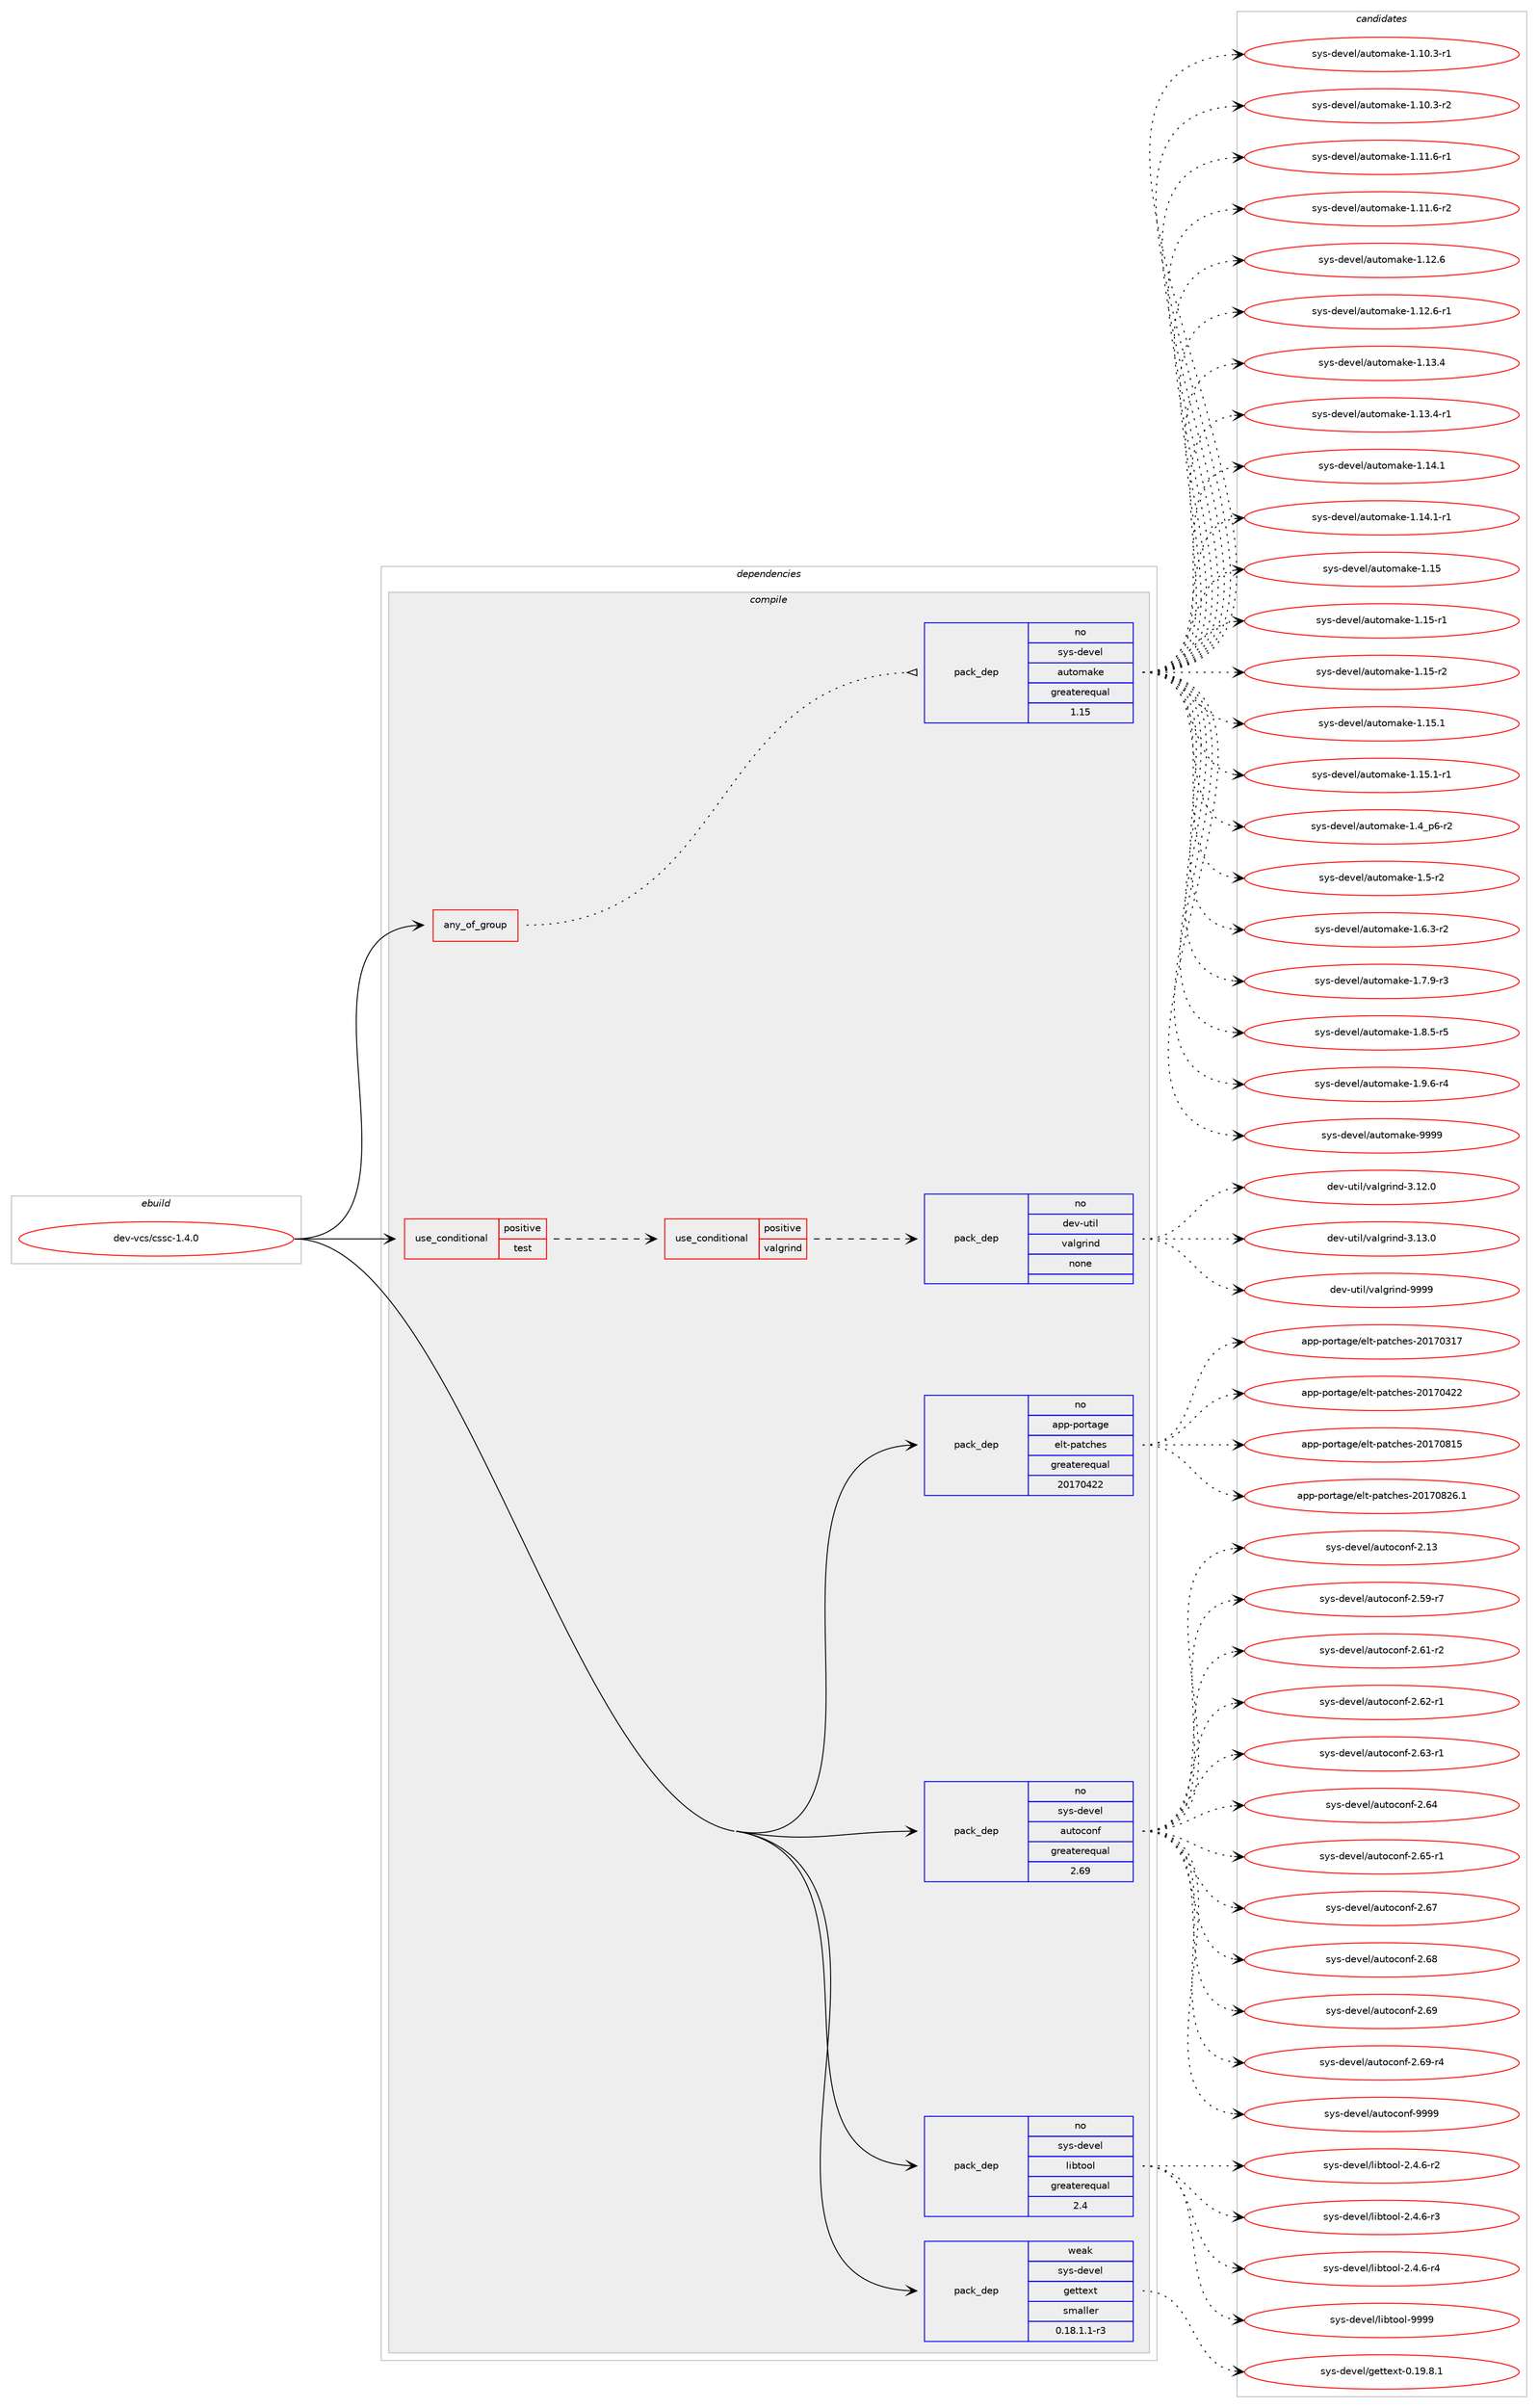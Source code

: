 digraph prolog {

# *************
# Graph options
# *************

newrank=true;
concentrate=true;
compound=true;
graph [rankdir=LR,fontname=Helvetica,fontsize=10,ranksep=1.5];#, ranksep=2.5, nodesep=0.2];
edge  [arrowhead=vee];
node  [fontname=Helvetica,fontsize=10];

# **********
# The ebuild
# **********

subgraph cluster_leftcol {
color=gray;
rank=same;
label=<<i>ebuild</i>>;
id [label="dev-vcs/cssc-1.4.0", color=red, width=4, href="../dev-vcs/cssc-1.4.0.svg"];
}

# ****************
# The dependencies
# ****************

subgraph cluster_midcol {
color=gray;
label=<<i>dependencies</i>>;
subgraph cluster_compile {
fillcolor="#eeeeee";
style=filled;
label=<<i>compile</i>>;
subgraph any4262 {
dependency289585 [label=<<TABLE BORDER="0" CELLBORDER="1" CELLSPACING="0" CELLPADDING="4"><TR><TD CELLPADDING="10">any_of_group</TD></TR></TABLE>>, shape=none, color=red];subgraph pack206315 {
dependency289586 [label=<<TABLE BORDER="0" CELLBORDER="1" CELLSPACING="0" CELLPADDING="4" WIDTH="220"><TR><TD ROWSPAN="6" CELLPADDING="30">pack_dep</TD></TR><TR><TD WIDTH="110">no</TD></TR><TR><TD>sys-devel</TD></TR><TR><TD>automake</TD></TR><TR><TD>greaterequal</TD></TR><TR><TD>1.15</TD></TR></TABLE>>, shape=none, color=blue];
}
dependency289585:e -> dependency289586:w [weight=20,style="dotted",arrowhead="oinv"];
}
id:e -> dependency289585:w [weight=20,style="solid",arrowhead="vee"];
subgraph cond78956 {
dependency289587 [label=<<TABLE BORDER="0" CELLBORDER="1" CELLSPACING="0" CELLPADDING="4"><TR><TD ROWSPAN="3" CELLPADDING="10">use_conditional</TD></TR><TR><TD>positive</TD></TR><TR><TD>test</TD></TR></TABLE>>, shape=none, color=red];
subgraph cond78957 {
dependency289588 [label=<<TABLE BORDER="0" CELLBORDER="1" CELLSPACING="0" CELLPADDING="4"><TR><TD ROWSPAN="3" CELLPADDING="10">use_conditional</TD></TR><TR><TD>positive</TD></TR><TR><TD>valgrind</TD></TR></TABLE>>, shape=none, color=red];
subgraph pack206316 {
dependency289589 [label=<<TABLE BORDER="0" CELLBORDER="1" CELLSPACING="0" CELLPADDING="4" WIDTH="220"><TR><TD ROWSPAN="6" CELLPADDING="30">pack_dep</TD></TR><TR><TD WIDTH="110">no</TD></TR><TR><TD>dev-util</TD></TR><TR><TD>valgrind</TD></TR><TR><TD>none</TD></TR><TR><TD></TD></TR></TABLE>>, shape=none, color=blue];
}
dependency289588:e -> dependency289589:w [weight=20,style="dashed",arrowhead="vee"];
}
dependency289587:e -> dependency289588:w [weight=20,style="dashed",arrowhead="vee"];
}
id:e -> dependency289587:w [weight=20,style="solid",arrowhead="vee"];
subgraph pack206317 {
dependency289590 [label=<<TABLE BORDER="0" CELLBORDER="1" CELLSPACING="0" CELLPADDING="4" WIDTH="220"><TR><TD ROWSPAN="6" CELLPADDING="30">pack_dep</TD></TR><TR><TD WIDTH="110">no</TD></TR><TR><TD>app-portage</TD></TR><TR><TD>elt-patches</TD></TR><TR><TD>greaterequal</TD></TR><TR><TD>20170422</TD></TR></TABLE>>, shape=none, color=blue];
}
id:e -> dependency289590:w [weight=20,style="solid",arrowhead="vee"];
subgraph pack206318 {
dependency289591 [label=<<TABLE BORDER="0" CELLBORDER="1" CELLSPACING="0" CELLPADDING="4" WIDTH="220"><TR><TD ROWSPAN="6" CELLPADDING="30">pack_dep</TD></TR><TR><TD WIDTH="110">no</TD></TR><TR><TD>sys-devel</TD></TR><TR><TD>autoconf</TD></TR><TR><TD>greaterequal</TD></TR><TR><TD>2.69</TD></TR></TABLE>>, shape=none, color=blue];
}
id:e -> dependency289591:w [weight=20,style="solid",arrowhead="vee"];
subgraph pack206319 {
dependency289592 [label=<<TABLE BORDER="0" CELLBORDER="1" CELLSPACING="0" CELLPADDING="4" WIDTH="220"><TR><TD ROWSPAN="6" CELLPADDING="30">pack_dep</TD></TR><TR><TD WIDTH="110">no</TD></TR><TR><TD>sys-devel</TD></TR><TR><TD>libtool</TD></TR><TR><TD>greaterequal</TD></TR><TR><TD>2.4</TD></TR></TABLE>>, shape=none, color=blue];
}
id:e -> dependency289592:w [weight=20,style="solid",arrowhead="vee"];
subgraph pack206320 {
dependency289593 [label=<<TABLE BORDER="0" CELLBORDER="1" CELLSPACING="0" CELLPADDING="4" WIDTH="220"><TR><TD ROWSPAN="6" CELLPADDING="30">pack_dep</TD></TR><TR><TD WIDTH="110">weak</TD></TR><TR><TD>sys-devel</TD></TR><TR><TD>gettext</TD></TR><TR><TD>smaller</TD></TR><TR><TD>0.18.1.1-r3</TD></TR></TABLE>>, shape=none, color=blue];
}
id:e -> dependency289593:w [weight=20,style="solid",arrowhead="vee"];
}
subgraph cluster_compileandrun {
fillcolor="#eeeeee";
style=filled;
label=<<i>compile and run</i>>;
}
subgraph cluster_run {
fillcolor="#eeeeee";
style=filled;
label=<<i>run</i>>;
}
}

# **************
# The candidates
# **************

subgraph cluster_choices {
rank=same;
color=gray;
label=<<i>candidates</i>>;

subgraph choice206315 {
color=black;
nodesep=1;
choice11512111545100101118101108479711711611110997107101454946494846514511449 [label="sys-devel/automake-1.10.3-r1", color=red, width=4,href="../sys-devel/automake-1.10.3-r1.svg"];
choice11512111545100101118101108479711711611110997107101454946494846514511450 [label="sys-devel/automake-1.10.3-r2", color=red, width=4,href="../sys-devel/automake-1.10.3-r2.svg"];
choice11512111545100101118101108479711711611110997107101454946494946544511449 [label="sys-devel/automake-1.11.6-r1", color=red, width=4,href="../sys-devel/automake-1.11.6-r1.svg"];
choice11512111545100101118101108479711711611110997107101454946494946544511450 [label="sys-devel/automake-1.11.6-r2", color=red, width=4,href="../sys-devel/automake-1.11.6-r2.svg"];
choice1151211154510010111810110847971171161111099710710145494649504654 [label="sys-devel/automake-1.12.6", color=red, width=4,href="../sys-devel/automake-1.12.6.svg"];
choice11512111545100101118101108479711711611110997107101454946495046544511449 [label="sys-devel/automake-1.12.6-r1", color=red, width=4,href="../sys-devel/automake-1.12.6-r1.svg"];
choice1151211154510010111810110847971171161111099710710145494649514652 [label="sys-devel/automake-1.13.4", color=red, width=4,href="../sys-devel/automake-1.13.4.svg"];
choice11512111545100101118101108479711711611110997107101454946495146524511449 [label="sys-devel/automake-1.13.4-r1", color=red, width=4,href="../sys-devel/automake-1.13.4-r1.svg"];
choice1151211154510010111810110847971171161111099710710145494649524649 [label="sys-devel/automake-1.14.1", color=red, width=4,href="../sys-devel/automake-1.14.1.svg"];
choice11512111545100101118101108479711711611110997107101454946495246494511449 [label="sys-devel/automake-1.14.1-r1", color=red, width=4,href="../sys-devel/automake-1.14.1-r1.svg"];
choice115121115451001011181011084797117116111109971071014549464953 [label="sys-devel/automake-1.15", color=red, width=4,href="../sys-devel/automake-1.15.svg"];
choice1151211154510010111810110847971171161111099710710145494649534511449 [label="sys-devel/automake-1.15-r1", color=red, width=4,href="../sys-devel/automake-1.15-r1.svg"];
choice1151211154510010111810110847971171161111099710710145494649534511450 [label="sys-devel/automake-1.15-r2", color=red, width=4,href="../sys-devel/automake-1.15-r2.svg"];
choice1151211154510010111810110847971171161111099710710145494649534649 [label="sys-devel/automake-1.15.1", color=red, width=4,href="../sys-devel/automake-1.15.1.svg"];
choice11512111545100101118101108479711711611110997107101454946495346494511449 [label="sys-devel/automake-1.15.1-r1", color=red, width=4,href="../sys-devel/automake-1.15.1-r1.svg"];
choice115121115451001011181011084797117116111109971071014549465295112544511450 [label="sys-devel/automake-1.4_p6-r2", color=red, width=4,href="../sys-devel/automake-1.4_p6-r2.svg"];
choice11512111545100101118101108479711711611110997107101454946534511450 [label="sys-devel/automake-1.5-r2", color=red, width=4,href="../sys-devel/automake-1.5-r2.svg"];
choice115121115451001011181011084797117116111109971071014549465446514511450 [label="sys-devel/automake-1.6.3-r2", color=red, width=4,href="../sys-devel/automake-1.6.3-r2.svg"];
choice115121115451001011181011084797117116111109971071014549465546574511451 [label="sys-devel/automake-1.7.9-r3", color=red, width=4,href="../sys-devel/automake-1.7.9-r3.svg"];
choice115121115451001011181011084797117116111109971071014549465646534511453 [label="sys-devel/automake-1.8.5-r5", color=red, width=4,href="../sys-devel/automake-1.8.5-r5.svg"];
choice115121115451001011181011084797117116111109971071014549465746544511452 [label="sys-devel/automake-1.9.6-r4", color=red, width=4,href="../sys-devel/automake-1.9.6-r4.svg"];
choice115121115451001011181011084797117116111109971071014557575757 [label="sys-devel/automake-9999", color=red, width=4,href="../sys-devel/automake-9999.svg"];
dependency289586:e -> choice11512111545100101118101108479711711611110997107101454946494846514511449:w [style=dotted,weight="100"];
dependency289586:e -> choice11512111545100101118101108479711711611110997107101454946494846514511450:w [style=dotted,weight="100"];
dependency289586:e -> choice11512111545100101118101108479711711611110997107101454946494946544511449:w [style=dotted,weight="100"];
dependency289586:e -> choice11512111545100101118101108479711711611110997107101454946494946544511450:w [style=dotted,weight="100"];
dependency289586:e -> choice1151211154510010111810110847971171161111099710710145494649504654:w [style=dotted,weight="100"];
dependency289586:e -> choice11512111545100101118101108479711711611110997107101454946495046544511449:w [style=dotted,weight="100"];
dependency289586:e -> choice1151211154510010111810110847971171161111099710710145494649514652:w [style=dotted,weight="100"];
dependency289586:e -> choice11512111545100101118101108479711711611110997107101454946495146524511449:w [style=dotted,weight="100"];
dependency289586:e -> choice1151211154510010111810110847971171161111099710710145494649524649:w [style=dotted,weight="100"];
dependency289586:e -> choice11512111545100101118101108479711711611110997107101454946495246494511449:w [style=dotted,weight="100"];
dependency289586:e -> choice115121115451001011181011084797117116111109971071014549464953:w [style=dotted,weight="100"];
dependency289586:e -> choice1151211154510010111810110847971171161111099710710145494649534511449:w [style=dotted,weight="100"];
dependency289586:e -> choice1151211154510010111810110847971171161111099710710145494649534511450:w [style=dotted,weight="100"];
dependency289586:e -> choice1151211154510010111810110847971171161111099710710145494649534649:w [style=dotted,weight="100"];
dependency289586:e -> choice11512111545100101118101108479711711611110997107101454946495346494511449:w [style=dotted,weight="100"];
dependency289586:e -> choice115121115451001011181011084797117116111109971071014549465295112544511450:w [style=dotted,weight="100"];
dependency289586:e -> choice11512111545100101118101108479711711611110997107101454946534511450:w [style=dotted,weight="100"];
dependency289586:e -> choice115121115451001011181011084797117116111109971071014549465446514511450:w [style=dotted,weight="100"];
dependency289586:e -> choice115121115451001011181011084797117116111109971071014549465546574511451:w [style=dotted,weight="100"];
dependency289586:e -> choice115121115451001011181011084797117116111109971071014549465646534511453:w [style=dotted,weight="100"];
dependency289586:e -> choice115121115451001011181011084797117116111109971071014549465746544511452:w [style=dotted,weight="100"];
dependency289586:e -> choice115121115451001011181011084797117116111109971071014557575757:w [style=dotted,weight="100"];
}
subgraph choice206316 {
color=black;
nodesep=1;
choice10010111845117116105108471189710810311410511010045514649504648 [label="dev-util/valgrind-3.12.0", color=red, width=4,href="../dev-util/valgrind-3.12.0.svg"];
choice10010111845117116105108471189710810311410511010045514649514648 [label="dev-util/valgrind-3.13.0", color=red, width=4,href="../dev-util/valgrind-3.13.0.svg"];
choice1001011184511711610510847118971081031141051101004557575757 [label="dev-util/valgrind-9999", color=red, width=4,href="../dev-util/valgrind-9999.svg"];
dependency289589:e -> choice10010111845117116105108471189710810311410511010045514649504648:w [style=dotted,weight="100"];
dependency289589:e -> choice10010111845117116105108471189710810311410511010045514649514648:w [style=dotted,weight="100"];
dependency289589:e -> choice1001011184511711610510847118971081031141051101004557575757:w [style=dotted,weight="100"];
}
subgraph choice206317 {
color=black;
nodesep=1;
choice97112112451121111141169710310147101108116451129711699104101115455048495548514955 [label="app-portage/elt-patches-20170317", color=red, width=4,href="../app-portage/elt-patches-20170317.svg"];
choice97112112451121111141169710310147101108116451129711699104101115455048495548525050 [label="app-portage/elt-patches-20170422", color=red, width=4,href="../app-portage/elt-patches-20170422.svg"];
choice97112112451121111141169710310147101108116451129711699104101115455048495548564953 [label="app-portage/elt-patches-20170815", color=red, width=4,href="../app-portage/elt-patches-20170815.svg"];
choice971121124511211111411697103101471011081164511297116991041011154550484955485650544649 [label="app-portage/elt-patches-20170826.1", color=red, width=4,href="../app-portage/elt-patches-20170826.1.svg"];
dependency289590:e -> choice97112112451121111141169710310147101108116451129711699104101115455048495548514955:w [style=dotted,weight="100"];
dependency289590:e -> choice97112112451121111141169710310147101108116451129711699104101115455048495548525050:w [style=dotted,weight="100"];
dependency289590:e -> choice97112112451121111141169710310147101108116451129711699104101115455048495548564953:w [style=dotted,weight="100"];
dependency289590:e -> choice971121124511211111411697103101471011081164511297116991041011154550484955485650544649:w [style=dotted,weight="100"];
}
subgraph choice206318 {
color=black;
nodesep=1;
choice115121115451001011181011084797117116111991111101024550464951 [label="sys-devel/autoconf-2.13", color=red, width=4,href="../sys-devel/autoconf-2.13.svg"];
choice1151211154510010111810110847971171161119911111010245504653574511455 [label="sys-devel/autoconf-2.59-r7", color=red, width=4,href="../sys-devel/autoconf-2.59-r7.svg"];
choice1151211154510010111810110847971171161119911111010245504654494511450 [label="sys-devel/autoconf-2.61-r2", color=red, width=4,href="../sys-devel/autoconf-2.61-r2.svg"];
choice1151211154510010111810110847971171161119911111010245504654504511449 [label="sys-devel/autoconf-2.62-r1", color=red, width=4,href="../sys-devel/autoconf-2.62-r1.svg"];
choice1151211154510010111810110847971171161119911111010245504654514511449 [label="sys-devel/autoconf-2.63-r1", color=red, width=4,href="../sys-devel/autoconf-2.63-r1.svg"];
choice115121115451001011181011084797117116111991111101024550465452 [label="sys-devel/autoconf-2.64", color=red, width=4,href="../sys-devel/autoconf-2.64.svg"];
choice1151211154510010111810110847971171161119911111010245504654534511449 [label="sys-devel/autoconf-2.65-r1", color=red, width=4,href="../sys-devel/autoconf-2.65-r1.svg"];
choice115121115451001011181011084797117116111991111101024550465455 [label="sys-devel/autoconf-2.67", color=red, width=4,href="../sys-devel/autoconf-2.67.svg"];
choice115121115451001011181011084797117116111991111101024550465456 [label="sys-devel/autoconf-2.68", color=red, width=4,href="../sys-devel/autoconf-2.68.svg"];
choice115121115451001011181011084797117116111991111101024550465457 [label="sys-devel/autoconf-2.69", color=red, width=4,href="../sys-devel/autoconf-2.69.svg"];
choice1151211154510010111810110847971171161119911111010245504654574511452 [label="sys-devel/autoconf-2.69-r4", color=red, width=4,href="../sys-devel/autoconf-2.69-r4.svg"];
choice115121115451001011181011084797117116111991111101024557575757 [label="sys-devel/autoconf-9999", color=red, width=4,href="../sys-devel/autoconf-9999.svg"];
dependency289591:e -> choice115121115451001011181011084797117116111991111101024550464951:w [style=dotted,weight="100"];
dependency289591:e -> choice1151211154510010111810110847971171161119911111010245504653574511455:w [style=dotted,weight="100"];
dependency289591:e -> choice1151211154510010111810110847971171161119911111010245504654494511450:w [style=dotted,weight="100"];
dependency289591:e -> choice1151211154510010111810110847971171161119911111010245504654504511449:w [style=dotted,weight="100"];
dependency289591:e -> choice1151211154510010111810110847971171161119911111010245504654514511449:w [style=dotted,weight="100"];
dependency289591:e -> choice115121115451001011181011084797117116111991111101024550465452:w [style=dotted,weight="100"];
dependency289591:e -> choice1151211154510010111810110847971171161119911111010245504654534511449:w [style=dotted,weight="100"];
dependency289591:e -> choice115121115451001011181011084797117116111991111101024550465455:w [style=dotted,weight="100"];
dependency289591:e -> choice115121115451001011181011084797117116111991111101024550465456:w [style=dotted,weight="100"];
dependency289591:e -> choice115121115451001011181011084797117116111991111101024550465457:w [style=dotted,weight="100"];
dependency289591:e -> choice1151211154510010111810110847971171161119911111010245504654574511452:w [style=dotted,weight="100"];
dependency289591:e -> choice115121115451001011181011084797117116111991111101024557575757:w [style=dotted,weight="100"];
}
subgraph choice206319 {
color=black;
nodesep=1;
choice1151211154510010111810110847108105981161111111084550465246544511450 [label="sys-devel/libtool-2.4.6-r2", color=red, width=4,href="../sys-devel/libtool-2.4.6-r2.svg"];
choice1151211154510010111810110847108105981161111111084550465246544511451 [label="sys-devel/libtool-2.4.6-r3", color=red, width=4,href="../sys-devel/libtool-2.4.6-r3.svg"];
choice1151211154510010111810110847108105981161111111084550465246544511452 [label="sys-devel/libtool-2.4.6-r4", color=red, width=4,href="../sys-devel/libtool-2.4.6-r4.svg"];
choice1151211154510010111810110847108105981161111111084557575757 [label="sys-devel/libtool-9999", color=red, width=4,href="../sys-devel/libtool-9999.svg"];
dependency289592:e -> choice1151211154510010111810110847108105981161111111084550465246544511450:w [style=dotted,weight="100"];
dependency289592:e -> choice1151211154510010111810110847108105981161111111084550465246544511451:w [style=dotted,weight="100"];
dependency289592:e -> choice1151211154510010111810110847108105981161111111084550465246544511452:w [style=dotted,weight="100"];
dependency289592:e -> choice1151211154510010111810110847108105981161111111084557575757:w [style=dotted,weight="100"];
}
subgraph choice206320 {
color=black;
nodesep=1;
choice1151211154510010111810110847103101116116101120116454846495746564649 [label="sys-devel/gettext-0.19.8.1", color=red, width=4,href="../sys-devel/gettext-0.19.8.1.svg"];
dependency289593:e -> choice1151211154510010111810110847103101116116101120116454846495746564649:w [style=dotted,weight="100"];
}
}

}
